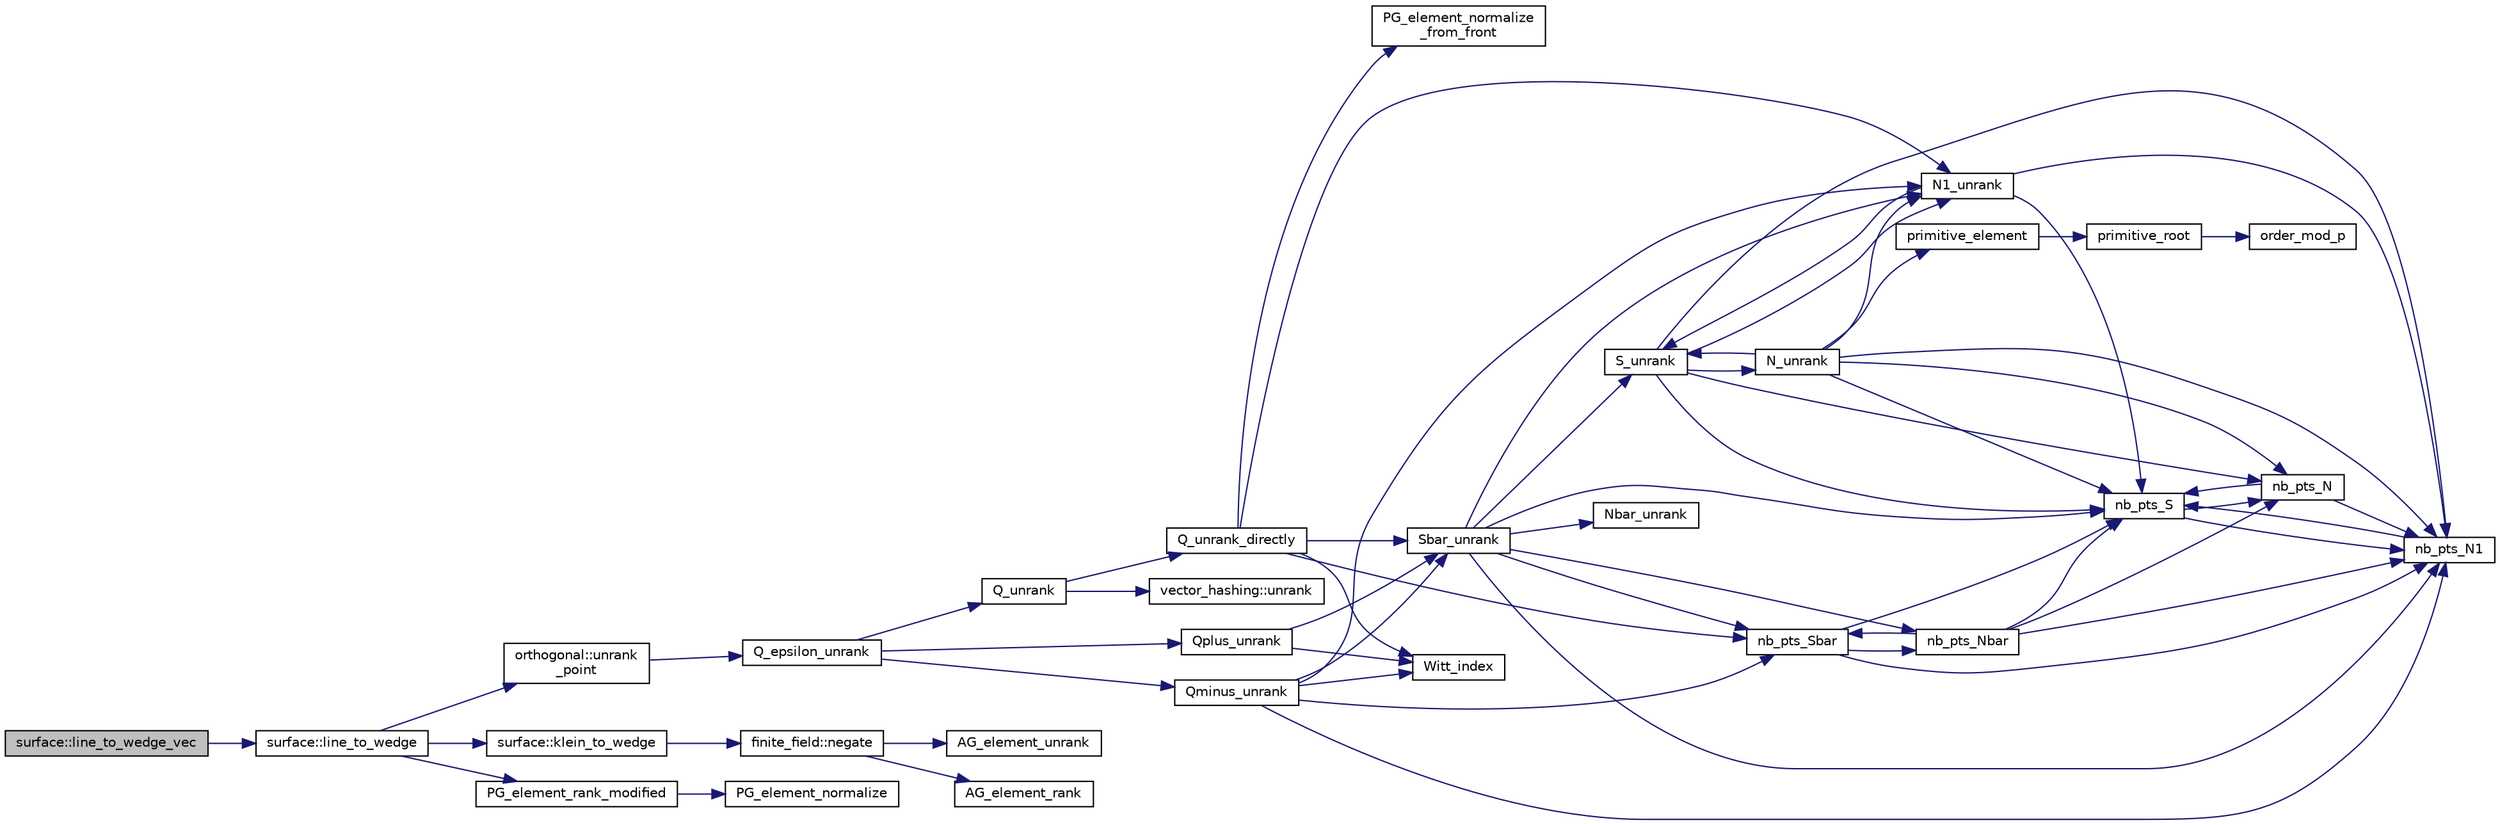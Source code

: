 digraph "surface::line_to_wedge_vec"
{
  edge [fontname="Helvetica",fontsize="10",labelfontname="Helvetica",labelfontsize="10"];
  node [fontname="Helvetica",fontsize="10",shape=record];
  rankdir="LR";
  Node3436 [label="surface::line_to_wedge_vec",height=0.2,width=0.4,color="black", fillcolor="grey75", style="filled", fontcolor="black"];
  Node3436 -> Node3437 [color="midnightblue",fontsize="10",style="solid",fontname="Helvetica"];
  Node3437 [label="surface::line_to_wedge",height=0.2,width=0.4,color="black", fillcolor="white", style="filled",URL="$d5/d88/classsurface.html#aea15853e991bf9a363abf647f8bcb70c"];
  Node3437 -> Node3438 [color="midnightblue",fontsize="10",style="solid",fontname="Helvetica"];
  Node3438 [label="orthogonal::unrank\l_point",height=0.2,width=0.4,color="black", fillcolor="white", style="filled",URL="$d7/daa/classorthogonal.html#ab655117100f7c66c19817b84ac5ac0a0"];
  Node3438 -> Node3439 [color="midnightblue",fontsize="10",style="solid",fontname="Helvetica"];
  Node3439 [label="Q_epsilon_unrank",height=0.2,width=0.4,color="black", fillcolor="white", style="filled",URL="$d4/d67/geometry_8h.html#af162c4d30d4a6528299e37551c353e7b"];
  Node3439 -> Node3440 [color="midnightblue",fontsize="10",style="solid",fontname="Helvetica"];
  Node3440 [label="Q_unrank",height=0.2,width=0.4,color="black", fillcolor="white", style="filled",URL="$db/da0/lib_2foundations_2geometry_2orthogonal__points_8_c.html#a6d02923d5b54ef796934e753e6f5b65b"];
  Node3440 -> Node3441 [color="midnightblue",fontsize="10",style="solid",fontname="Helvetica"];
  Node3441 [label="vector_hashing::unrank",height=0.2,width=0.4,color="black", fillcolor="white", style="filled",URL="$d8/daa/classvector__hashing.html#abbebd3a96a6d27a34b9b49af99e2ed3d"];
  Node3440 -> Node3442 [color="midnightblue",fontsize="10",style="solid",fontname="Helvetica"];
  Node3442 [label="Q_unrank_directly",height=0.2,width=0.4,color="black", fillcolor="white", style="filled",URL="$db/da0/lib_2foundations_2geometry_2orthogonal__points_8_c.html#a105e7e72249e78fcf0785c69099d90ce"];
  Node3442 -> Node3443 [color="midnightblue",fontsize="10",style="solid",fontname="Helvetica"];
  Node3443 [label="Witt_index",height=0.2,width=0.4,color="black", fillcolor="white", style="filled",URL="$db/da0/lib_2foundations_2geometry_2orthogonal__points_8_c.html#ab3483ecb9859a6758f82b5327da50534"];
  Node3442 -> Node3444 [color="midnightblue",fontsize="10",style="solid",fontname="Helvetica"];
  Node3444 [label="nb_pts_Sbar",height=0.2,width=0.4,color="black", fillcolor="white", style="filled",URL="$db/da0/lib_2foundations_2geometry_2orthogonal__points_8_c.html#a986dda26505c9934c771578b084f67cc"];
  Node3444 -> Node3445 [color="midnightblue",fontsize="10",style="solid",fontname="Helvetica"];
  Node3445 [label="nb_pts_S",height=0.2,width=0.4,color="black", fillcolor="white", style="filled",URL="$db/da0/lib_2foundations_2geometry_2orthogonal__points_8_c.html#a9bc3dec6e722644d182738102c3e04f3"];
  Node3445 -> Node3446 [color="midnightblue",fontsize="10",style="solid",fontname="Helvetica"];
  Node3446 [label="nb_pts_N",height=0.2,width=0.4,color="black", fillcolor="white", style="filled",URL="$db/da0/lib_2foundations_2geometry_2orthogonal__points_8_c.html#a93e16898c27b1d1c0a6405a7b0615ba6"];
  Node3446 -> Node3445 [color="midnightblue",fontsize="10",style="solid",fontname="Helvetica"];
  Node3446 -> Node3447 [color="midnightblue",fontsize="10",style="solid",fontname="Helvetica"];
  Node3447 [label="nb_pts_N1",height=0.2,width=0.4,color="black", fillcolor="white", style="filled",URL="$db/da0/lib_2foundations_2geometry_2orthogonal__points_8_c.html#ae0f2e1c76523db67b4ec9629ccc35bc6"];
  Node3447 -> Node3445 [color="midnightblue",fontsize="10",style="solid",fontname="Helvetica"];
  Node3445 -> Node3447 [color="midnightblue",fontsize="10",style="solid",fontname="Helvetica"];
  Node3444 -> Node3448 [color="midnightblue",fontsize="10",style="solid",fontname="Helvetica"];
  Node3448 [label="nb_pts_Nbar",height=0.2,width=0.4,color="black", fillcolor="white", style="filled",URL="$db/da0/lib_2foundations_2geometry_2orthogonal__points_8_c.html#a51b4684a176c6841fd3cd6c34c684c2c"];
  Node3448 -> Node3444 [color="midnightblue",fontsize="10",style="solid",fontname="Helvetica"];
  Node3448 -> Node3446 [color="midnightblue",fontsize="10",style="solid",fontname="Helvetica"];
  Node3448 -> Node3445 [color="midnightblue",fontsize="10",style="solid",fontname="Helvetica"];
  Node3448 -> Node3447 [color="midnightblue",fontsize="10",style="solid",fontname="Helvetica"];
  Node3444 -> Node3447 [color="midnightblue",fontsize="10",style="solid",fontname="Helvetica"];
  Node3442 -> Node3449 [color="midnightblue",fontsize="10",style="solid",fontname="Helvetica"];
  Node3449 [label="Sbar_unrank",height=0.2,width=0.4,color="black", fillcolor="white", style="filled",URL="$db/da0/lib_2foundations_2geometry_2orthogonal__points_8_c.html#a65d9b9ccfff12dd92f4f4e8360701c98"];
  Node3449 -> Node3444 [color="midnightblue",fontsize="10",style="solid",fontname="Helvetica"];
  Node3449 -> Node3445 [color="midnightblue",fontsize="10",style="solid",fontname="Helvetica"];
  Node3449 -> Node3450 [color="midnightblue",fontsize="10",style="solid",fontname="Helvetica"];
  Node3450 [label="S_unrank",height=0.2,width=0.4,color="black", fillcolor="white", style="filled",URL="$db/da0/lib_2foundations_2geometry_2orthogonal__points_8_c.html#a18964a35af25f1b4a85f4eaeb1543d92"];
  Node3450 -> Node3445 [color="midnightblue",fontsize="10",style="solid",fontname="Helvetica"];
  Node3450 -> Node3446 [color="midnightblue",fontsize="10",style="solid",fontname="Helvetica"];
  Node3450 -> Node3447 [color="midnightblue",fontsize="10",style="solid",fontname="Helvetica"];
  Node3450 -> Node3451 [color="midnightblue",fontsize="10",style="solid",fontname="Helvetica"];
  Node3451 [label="N_unrank",height=0.2,width=0.4,color="black", fillcolor="white", style="filled",URL="$db/da0/lib_2foundations_2geometry_2orthogonal__points_8_c.html#ab79724bd19da3bc1b383550113f9d7aa"];
  Node3451 -> Node3445 [color="midnightblue",fontsize="10",style="solid",fontname="Helvetica"];
  Node3451 -> Node3446 [color="midnightblue",fontsize="10",style="solid",fontname="Helvetica"];
  Node3451 -> Node3450 [color="midnightblue",fontsize="10",style="solid",fontname="Helvetica"];
  Node3451 -> Node3447 [color="midnightblue",fontsize="10",style="solid",fontname="Helvetica"];
  Node3451 -> Node3452 [color="midnightblue",fontsize="10",style="solid",fontname="Helvetica"];
  Node3452 [label="N1_unrank",height=0.2,width=0.4,color="black", fillcolor="white", style="filled",URL="$db/da0/lib_2foundations_2geometry_2orthogonal__points_8_c.html#aa9427e27f7f207c1baff3a34cc5d78cf"];
  Node3452 -> Node3445 [color="midnightblue",fontsize="10",style="solid",fontname="Helvetica"];
  Node3452 -> Node3447 [color="midnightblue",fontsize="10",style="solid",fontname="Helvetica"];
  Node3452 -> Node3450 [color="midnightblue",fontsize="10",style="solid",fontname="Helvetica"];
  Node3451 -> Node3453 [color="midnightblue",fontsize="10",style="solid",fontname="Helvetica"];
  Node3453 [label="primitive_element",height=0.2,width=0.4,color="black", fillcolor="white", style="filled",URL="$db/da0/lib_2foundations_2geometry_2orthogonal__points_8_c.html#a97350390ec02c8cd9f54751708e28768"];
  Node3453 -> Node3454 [color="midnightblue",fontsize="10",style="solid",fontname="Helvetica"];
  Node3454 [label="primitive_root",height=0.2,width=0.4,color="black", fillcolor="white", style="filled",URL="$de/dc5/algebra__and__number__theory_8h.html#a0b6f7619d12ff2c4e60b852b820b0972"];
  Node3454 -> Node3455 [color="midnightblue",fontsize="10",style="solid",fontname="Helvetica"];
  Node3455 [label="order_mod_p",height=0.2,width=0.4,color="black", fillcolor="white", style="filled",URL="$df/dda/number__theory_8_c.html#aa38aa7e68ab81726a4462995135456b2"];
  Node3450 -> Node3452 [color="midnightblue",fontsize="10",style="solid",fontname="Helvetica"];
  Node3449 -> Node3448 [color="midnightblue",fontsize="10",style="solid",fontname="Helvetica"];
  Node3449 -> Node3447 [color="midnightblue",fontsize="10",style="solid",fontname="Helvetica"];
  Node3449 -> Node3456 [color="midnightblue",fontsize="10",style="solid",fontname="Helvetica"];
  Node3456 [label="Nbar_unrank",height=0.2,width=0.4,color="black", fillcolor="white", style="filled",URL="$db/da0/lib_2foundations_2geometry_2orthogonal__points_8_c.html#ad641d8fb061c898a2c18266e263fb278"];
  Node3449 -> Node3452 [color="midnightblue",fontsize="10",style="solid",fontname="Helvetica"];
  Node3442 -> Node3457 [color="midnightblue",fontsize="10",style="solid",fontname="Helvetica"];
  Node3457 [label="PG_element_normalize\l_from_front",height=0.2,width=0.4,color="black", fillcolor="white", style="filled",URL="$d4/d67/geometry_8h.html#af675caf5f9975573455c8d93cb56bf95"];
  Node3442 -> Node3452 [color="midnightblue",fontsize="10",style="solid",fontname="Helvetica"];
  Node3439 -> Node3458 [color="midnightblue",fontsize="10",style="solid",fontname="Helvetica"];
  Node3458 [label="Qplus_unrank",height=0.2,width=0.4,color="black", fillcolor="white", style="filled",URL="$db/da0/lib_2foundations_2geometry_2orthogonal__points_8_c.html#ad50512edd586919700e033744b4a03c8"];
  Node3458 -> Node3443 [color="midnightblue",fontsize="10",style="solid",fontname="Helvetica"];
  Node3458 -> Node3449 [color="midnightblue",fontsize="10",style="solid",fontname="Helvetica"];
  Node3439 -> Node3459 [color="midnightblue",fontsize="10",style="solid",fontname="Helvetica"];
  Node3459 [label="Qminus_unrank",height=0.2,width=0.4,color="black", fillcolor="white", style="filled",URL="$db/da0/lib_2foundations_2geometry_2orthogonal__points_8_c.html#ac2dd18f435ab479095b836a483c12c7d"];
  Node3459 -> Node3443 [color="midnightblue",fontsize="10",style="solid",fontname="Helvetica"];
  Node3459 -> Node3444 [color="midnightblue",fontsize="10",style="solid",fontname="Helvetica"];
  Node3459 -> Node3449 [color="midnightblue",fontsize="10",style="solid",fontname="Helvetica"];
  Node3459 -> Node3447 [color="midnightblue",fontsize="10",style="solid",fontname="Helvetica"];
  Node3459 -> Node3452 [color="midnightblue",fontsize="10",style="solid",fontname="Helvetica"];
  Node3437 -> Node3460 [color="midnightblue",fontsize="10",style="solid",fontname="Helvetica"];
  Node3460 [label="surface::klein_to_wedge",height=0.2,width=0.4,color="black", fillcolor="white", style="filled",URL="$d5/d88/classsurface.html#afe0396f2f4912d7b975c3c7f4bc5853b"];
  Node3460 -> Node3461 [color="midnightblue",fontsize="10",style="solid",fontname="Helvetica"];
  Node3461 [label="finite_field::negate",height=0.2,width=0.4,color="black", fillcolor="white", style="filled",URL="$df/d5a/classfinite__field.html#aa9d798298f25d4a9262b5bc5f1733e31"];
  Node3461 -> Node3462 [color="midnightblue",fontsize="10",style="solid",fontname="Helvetica"];
  Node3462 [label="AG_element_unrank",height=0.2,width=0.4,color="black", fillcolor="white", style="filled",URL="$d4/d67/geometry_8h.html#a4a33b86c87b2879b97cfa1327abe2885"];
  Node3461 -> Node3463 [color="midnightblue",fontsize="10",style="solid",fontname="Helvetica"];
  Node3463 [label="AG_element_rank",height=0.2,width=0.4,color="black", fillcolor="white", style="filled",URL="$d4/d67/geometry_8h.html#ab2ac908d07dd8038fd996e26bdc75c17"];
  Node3437 -> Node3464 [color="midnightblue",fontsize="10",style="solid",fontname="Helvetica"];
  Node3464 [label="PG_element_rank_modified",height=0.2,width=0.4,color="black", fillcolor="white", style="filled",URL="$d4/d67/geometry_8h.html#a9cd1a8bf5b88a038e33862f6c2c3dd36"];
  Node3464 -> Node3465 [color="midnightblue",fontsize="10",style="solid",fontname="Helvetica"];
  Node3465 [label="PG_element_normalize",height=0.2,width=0.4,color="black", fillcolor="white", style="filled",URL="$df/de4/projective_8_c.html#a5a4c3c1158bad6bab0d786c616bd0996"];
}
